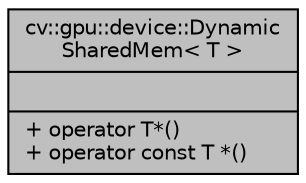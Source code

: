 digraph "cv::gpu::device::DynamicSharedMem&lt; T &gt;"
{
 // LATEX_PDF_SIZE
  edge [fontname="Helvetica",fontsize="10",labelfontname="Helvetica",labelfontsize="10"];
  node [fontname="Helvetica",fontsize="10",shape=record];
  Node1 [label="{cv::gpu::device::Dynamic\lSharedMem\< T \>\n||+ operator T*()\l+ operator const T *()\l}",height=0.2,width=0.4,color="black", fillcolor="grey75", style="filled", fontcolor="black",tooltip=" "];
}
